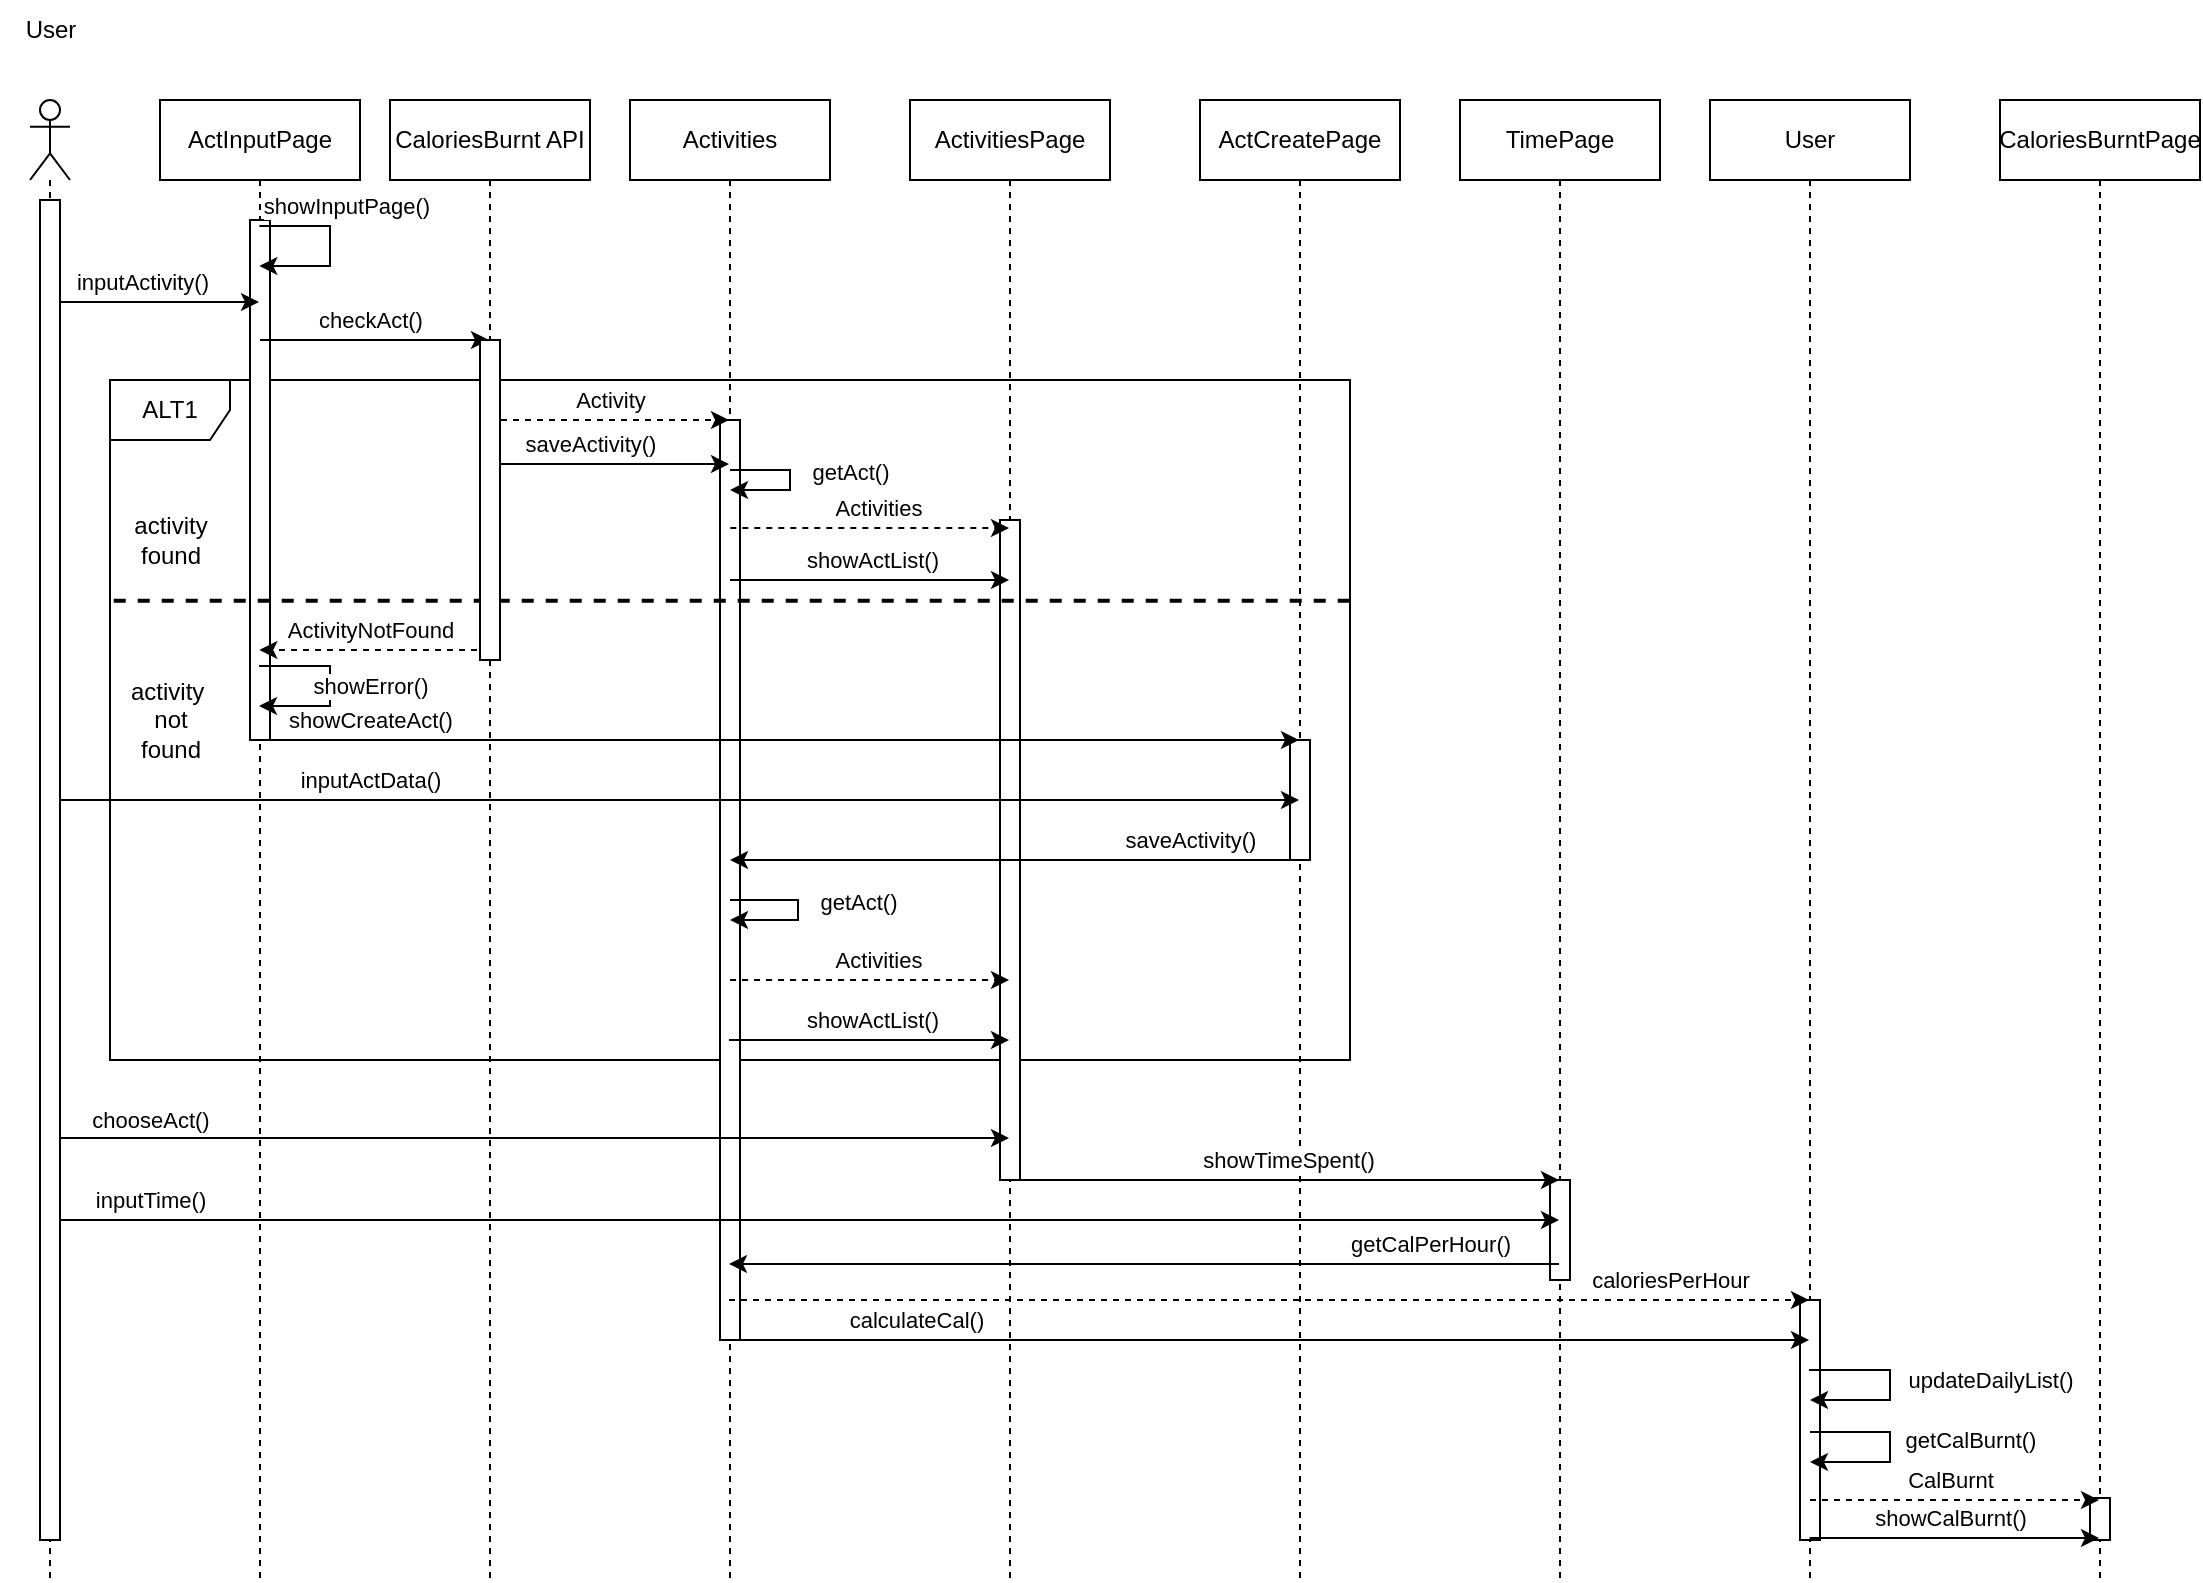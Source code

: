 <mxfile version="20.8.16" type="device"><diagram name="Σελίδα-1" id="KsDhF08YEf31qekTnBba"><mxGraphModel dx="1418" dy="2482" grid="1" gridSize="10" guides="1" tooltips="1" connect="1" arrows="1" fold="1" page="1" pageScale="1" pageWidth="1169" pageHeight="1654" math="0" shadow="0"><root><mxCell id="0"/><mxCell id="1" parent="0"/><mxCell id="QZIYZ3LYBsorocGyn5Lz-6" value="" style="shape=umlLifeline;perimeter=lifelinePerimeter;whiteSpace=wrap;html=1;container=1;dropTarget=0;collapsible=0;recursiveResize=0;outlineConnect=0;portConstraint=eastwest;newEdgeStyle={&quot;edgeStyle&quot;:&quot;elbowEdgeStyle&quot;,&quot;elbow&quot;:&quot;vertical&quot;,&quot;curved&quot;:0,&quot;rounded&quot;:0};participant=umlBoundary;" parent="1" vertex="1"><mxGeometry x="680" y="-160" width="50" height="740" as="geometry"/></mxCell><mxCell id="oDhjcNAifVPZRjG-flej-4" value="" style="html=1;points=[];perimeter=orthogonalPerimeter;" parent="1" vertex="1"><mxGeometry x="700" y="160" width="10" height="60" as="geometry"/></mxCell><mxCell id="QZIYZ3LYBsorocGyn5Lz-31" value="ALT1" style="shape=umlFrame;whiteSpace=wrap;html=1;pointerEvents=0;" parent="1" vertex="1"><mxGeometry x="110" y="-20" width="620" height="340" as="geometry"/></mxCell><mxCell id="QZIYZ3LYBsorocGyn5Lz-8" value="" style="shape=umlLifeline;perimeter=lifelinePerimeter;whiteSpace=wrap;html=1;container=1;dropTarget=0;collapsible=0;recursiveResize=0;outlineConnect=0;portConstraint=eastwest;newEdgeStyle={&quot;edgeStyle&quot;:&quot;elbowEdgeStyle&quot;,&quot;elbow&quot;:&quot;vertical&quot;,&quot;curved&quot;:0,&quot;rounded&quot;:0};participant=umlEntity;" parent="1" vertex="1"><mxGeometry x="400" y="-160" width="40" height="680" as="geometry"/></mxCell><mxCell id="QZIYZ3LYBsorocGyn5Lz-7" value="" style="shape=umlLifeline;perimeter=lifelinePerimeter;whiteSpace=wrap;html=1;container=1;dropTarget=0;collapsible=0;recursiveResize=0;outlineConnect=0;portConstraint=eastwest;newEdgeStyle={&quot;edgeStyle&quot;:&quot;elbowEdgeStyle&quot;,&quot;elbow&quot;:&quot;vertical&quot;,&quot;curved&quot;:0,&quot;rounded&quot;:0};participant=umlEntity;" parent="1" vertex="1"><mxGeometry x="280" y="-160" width="40" height="680" as="geometry"/></mxCell><mxCell id="QZIYZ3LYBsorocGyn5Lz-1" value="" style="shape=umlLifeline;perimeter=lifelinePerimeter;whiteSpace=wrap;html=1;container=1;dropTarget=0;collapsible=0;recursiveResize=0;outlineConnect=0;portConstraint=eastwest;newEdgeStyle={&quot;edgeStyle&quot;:&quot;elbowEdgeStyle&quot;,&quot;elbow&quot;:&quot;vertical&quot;,&quot;curved&quot;:0,&quot;rounded&quot;:0};participant=umlActor;" parent="1" vertex="1"><mxGeometry x="70" y="-160" width="20" height="740" as="geometry"/></mxCell><mxCell id="QZIYZ3LYBsorocGyn5Lz-2" value="" style="shape=umlLifeline;perimeter=lifelinePerimeter;whiteSpace=wrap;html=1;container=1;dropTarget=0;collapsible=0;recursiveResize=0;outlineConnect=0;portConstraint=eastwest;newEdgeStyle={&quot;edgeStyle&quot;:&quot;elbowEdgeStyle&quot;,&quot;elbow&quot;:&quot;vertical&quot;,&quot;curved&quot;:0,&quot;rounded&quot;:0};participant=umlBoundary;" parent="1" vertex="1"><mxGeometry x="160" y="-160" width="50" height="740" as="geometry"/></mxCell><mxCell id="QZIYZ3LYBsorocGyn5Lz-3" value="" style="shape=umlLifeline;perimeter=lifelinePerimeter;whiteSpace=wrap;html=1;container=1;dropTarget=0;collapsible=0;recursiveResize=0;outlineConnect=0;portConstraint=eastwest;newEdgeStyle={&quot;edgeStyle&quot;:&quot;elbowEdgeStyle&quot;,&quot;elbow&quot;:&quot;vertical&quot;,&quot;curved&quot;:0,&quot;rounded&quot;:0};participant=umlBoundary;" parent="1" vertex="1"><mxGeometry x="535" y="-160" width="50" height="740" as="geometry"/></mxCell><mxCell id="QZIYZ3LYBsorocGyn5Lz-4" value="" style="shape=umlLifeline;perimeter=lifelinePerimeter;whiteSpace=wrap;html=1;container=1;dropTarget=0;collapsible=0;recursiveResize=0;outlineConnect=0;portConstraint=eastwest;newEdgeStyle={&quot;edgeStyle&quot;:&quot;elbowEdgeStyle&quot;,&quot;elbow&quot;:&quot;vertical&quot;,&quot;curved&quot;:0,&quot;rounded&quot;:0};participant=umlBoundary;" parent="1" vertex="1"><mxGeometry x="810" y="-160" width="50" height="740" as="geometry"/></mxCell><mxCell id="QZIYZ3LYBsorocGyn5Lz-5" value="" style="shape=umlLifeline;perimeter=lifelinePerimeter;whiteSpace=wrap;html=1;container=1;dropTarget=0;collapsible=0;recursiveResize=0;outlineConnect=0;portConstraint=eastwest;newEdgeStyle={&quot;edgeStyle&quot;:&quot;elbowEdgeStyle&quot;,&quot;elbow&quot;:&quot;vertical&quot;,&quot;curved&quot;:0,&quot;rounded&quot;:0};participant=umlBoundary;" parent="1" vertex="1"><mxGeometry x="1080" y="-160" width="50" height="740" as="geometry"/></mxCell><mxCell id="QZIYZ3LYBsorocGyn5Lz-9" value="" style="shape=umlLifeline;perimeter=lifelinePerimeter;whiteSpace=wrap;html=1;container=1;dropTarget=0;collapsible=0;recursiveResize=0;outlineConnect=0;portConstraint=eastwest;newEdgeStyle={&quot;edgeStyle&quot;:&quot;elbowEdgeStyle&quot;,&quot;elbow&quot;:&quot;vertical&quot;,&quot;curved&quot;:0,&quot;rounded&quot;:0};participant=umlEntity;" parent="1" vertex="1"><mxGeometry x="940" y="-160" width="40" height="740" as="geometry"/></mxCell><mxCell id="Z3V1piuWUwUID0gFEobf-30" value="" style="shape=umlLifeline;perimeter=lifelinePerimeter;whiteSpace=wrap;html=1;container=1;dropTarget=0;collapsible=0;recursiveResize=0;outlineConnect=0;portConstraint=eastwest;newEdgeStyle={&quot;edgeStyle&quot;:&quot;elbowEdgeStyle&quot;,&quot;elbow&quot;:&quot;vertical&quot;,&quot;curved&quot;:0,&quot;rounded&quot;:0};participant=umlEntity;" parent="1" vertex="1"><mxGeometry x="400" y="-160" width="40" height="740" as="geometry"/></mxCell><mxCell id="Z3V1piuWUwUID0gFEobf-31" value="" style="shape=umlLifeline;perimeter=lifelinePerimeter;whiteSpace=wrap;html=1;container=1;dropTarget=0;collapsible=0;recursiveResize=0;outlineConnect=0;portConstraint=eastwest;newEdgeStyle={&quot;edgeStyle&quot;:&quot;elbowEdgeStyle&quot;,&quot;elbow&quot;:&quot;vertical&quot;,&quot;curved&quot;:0,&quot;rounded&quot;:0};participant=umlEntity;" parent="1" vertex="1"><mxGeometry x="280" y="-160" width="40" height="740" as="geometry"/></mxCell><mxCell id="Z3V1piuWUwUID0gFEobf-22" value="" style="html=1;points=[];perimeter=orthogonalPerimeter;" parent="1" vertex="1"><mxGeometry x="180" y="-100" width="10" height="260" as="geometry"/></mxCell><mxCell id="Z3V1piuWUwUID0gFEobf-25" value="" style="html=1;points=[];perimeter=orthogonalPerimeter;" parent="1" vertex="1"><mxGeometry x="415" width="10" height="460" as="geometry"/></mxCell><mxCell id="Z3V1piuWUwUID0gFEobf-26" value="" style="html=1;points=[];perimeter=orthogonalPerimeter;" parent="1" vertex="1"><mxGeometry x="555" y="50" width="10" height="330" as="geometry"/></mxCell><mxCell id="Z3V1piuWUwUID0gFEobf-27" value="" style="html=1;points=[];perimeter=orthogonalPerimeter;" parent="1" vertex="1"><mxGeometry x="830" y="380" width="10" height="50" as="geometry"/></mxCell><mxCell id="Z3V1piuWUwUID0gFEobf-28" value="" style="html=1;points=[];perimeter=orthogonalPerimeter;" parent="1" vertex="1"><mxGeometry x="955" y="440" width="10" height="120" as="geometry"/></mxCell><mxCell id="Z3V1piuWUwUID0gFEobf-29" value="" style="html=1;points=[];perimeter=orthogonalPerimeter;" parent="1" vertex="1"><mxGeometry x="1100" y="539" width="10" height="21" as="geometry"/></mxCell><mxCell id="QZIYZ3LYBsorocGyn5Lz-19" value="showInputPage()" style="endArrow=classic;html=1;rounded=0;" parent="1" edge="1"><mxGeometry x="-0.282" y="14" width="50" height="50" relative="1" as="geometry"><mxPoint x="184.667" y="-97" as="sourcePoint"/><mxPoint x="184.667" y="-77" as="targetPoint"/><Array as="points"><mxPoint x="220" y="-97"/><mxPoint x="220" y="-77"/></Array><mxPoint x="11" y="4" as="offset"/></mxGeometry></mxCell><mxCell id="QZIYZ3LYBsorocGyn5Lz-21" value="inputActivity()" style="endArrow=classic;html=1;rounded=0;" parent="1" edge="1"><mxGeometry x="-0.122" y="10" width="50" height="50" relative="1" as="geometry"><mxPoint x="80.167" y="-59" as="sourcePoint"/><mxPoint x="184.5" y="-59" as="targetPoint"/><Array as="points"><mxPoint x="160" y="-59"/></Array><mxPoint as="offset"/></mxGeometry></mxCell><mxCell id="QZIYZ3LYBsorocGyn5Lz-24" value="saveActivity()" style="endArrow=classic;html=1;rounded=0;" parent="1" edge="1"><mxGeometry x="-0.158" y="10" width="50" height="50" relative="1" as="geometry"><mxPoint x="299.5" y="22" as="sourcePoint"/><mxPoint x="419.5" y="22" as="targetPoint"/><Array as="points"><mxPoint x="300" y="22"/></Array><mxPoint as="offset"/></mxGeometry></mxCell><mxCell id="QZIYZ3LYBsorocGyn5Lz-25" value="Activities" style="endArrow=classic;html=1;rounded=0;dashed=1;" parent="1" edge="1"><mxGeometry x="0.052" y="10" width="50" height="50" relative="1" as="geometry"><mxPoint x="420.167" y="54" as="sourcePoint"/><mxPoint x="559.5" y="54" as="targetPoint"/><Array as="points"><mxPoint x="488" y="54"/></Array><mxPoint as="offset"/></mxGeometry></mxCell><mxCell id="QZIYZ3LYBsorocGyn5Lz-26" value="showError()" style="endArrow=classic;html=1;rounded=0;" parent="1" edge="1"><mxGeometry y="20" width="50" height="50" relative="1" as="geometry"><mxPoint x="184.5" y="123" as="sourcePoint"/><mxPoint x="184.5" y="143" as="targetPoint"/><Array as="points"><mxPoint x="220" y="123"/><mxPoint x="220" y="143"/></Array><mxPoint as="offset"/></mxGeometry></mxCell><mxCell id="QZIYZ3LYBsorocGyn5Lz-27" value="showCreateAct()" style="endArrow=classic;html=1;rounded=0;" parent="1" source="QZIYZ3LYBsorocGyn5Lz-2" target="QZIYZ3LYBsorocGyn5Lz-6" edge="1"><mxGeometry x="-0.788" y="10" width="50" height="50" relative="1" as="geometry"><mxPoint x="400" y="80" as="sourcePoint"/><mxPoint x="450" y="30" as="targetPoint"/><Array as="points"><mxPoint x="420" y="160"/></Array><mxPoint as="offset"/></mxGeometry></mxCell><mxCell id="QZIYZ3LYBsorocGyn5Lz-28" value="inputActData()" style="endArrow=classic;html=1;rounded=0;" parent="1" source="QZIYZ3LYBsorocGyn5Lz-1" target="QZIYZ3LYBsorocGyn5Lz-6" edge="1"><mxGeometry x="-0.488" y="10" width="50" height="50" relative="1" as="geometry"><mxPoint x="340" y="80" as="sourcePoint"/><mxPoint x="390" y="30" as="targetPoint"/><Array as="points"><mxPoint x="370" y="190"/></Array><mxPoint as="offset"/></mxGeometry></mxCell><mxCell id="QZIYZ3LYBsorocGyn5Lz-29" value="saveActivity()" style="endArrow=classic;html=1;rounded=0;" parent="1" source="QZIYZ3LYBsorocGyn5Lz-6" target="QZIYZ3LYBsorocGyn5Lz-8" edge="1"><mxGeometry x="-0.617" y="-10" width="50" height="50" relative="1" as="geometry"><mxPoint x="340" y="80" as="sourcePoint"/><mxPoint x="390" y="30" as="targetPoint"/><Array as="points"><mxPoint x="530" y="220"/></Array><mxPoint as="offset"/></mxGeometry></mxCell><mxCell id="QZIYZ3LYBsorocGyn5Lz-30" value="Activities" style="endArrow=classic;html=1;rounded=0;dashed=1;" parent="1" edge="1"><mxGeometry x="0.052" y="10" width="50" height="50" relative="1" as="geometry"><mxPoint x="420.024" y="280" as="sourcePoint"/><mxPoint x="559.5" y="280" as="targetPoint"/><Array as="points"><mxPoint x="450" y="280"/></Array><mxPoint as="offset"/></mxGeometry></mxCell><mxCell id="QZIYZ3LYBsorocGyn5Lz-32" value="activity&lt;br&gt;found" style="text;html=1;align=center;verticalAlign=middle;resizable=0;points=[];autosize=1;strokeColor=none;fillColor=none;" parent="1" vertex="1"><mxGeometry x="110" y="40" width="60" height="40" as="geometry"/></mxCell><mxCell id="QZIYZ3LYBsorocGyn5Lz-34" value="activity&amp;nbsp;&lt;br&gt;not&lt;br&gt;found" style="text;html=1;align=center;verticalAlign=middle;resizable=0;points=[];autosize=1;strokeColor=none;fillColor=none;" parent="1" vertex="1"><mxGeometry x="110" y="120" width="60" height="60" as="geometry"/></mxCell><mxCell id="QZIYZ3LYBsorocGyn5Lz-38" value="showTimeSpent()" style="endArrow=classic;html=1;rounded=0;" parent="1" edge="1"><mxGeometry x="0.003" y="10" width="50" height="50" relative="1" as="geometry"><mxPoint x="560.024" y="380" as="sourcePoint"/><mxPoint x="834.5" y="380" as="targetPoint"/><Array as="points"><mxPoint x="640" y="380"/></Array><mxPoint x="1" as="offset"/></mxGeometry></mxCell><mxCell id="QZIYZ3LYBsorocGyn5Lz-39" value="inputTime()" style="endArrow=classic;html=1;rounded=0;" parent="1" edge="1"><mxGeometry x="-0.868" y="10" width="50" height="50" relative="1" as="geometry"><mxPoint x="80.024" y="400" as="sourcePoint"/><mxPoint x="834.5" y="400" as="targetPoint"/><Array as="points"><mxPoint x="440" y="400"/></Array><mxPoint as="offset"/></mxGeometry></mxCell><mxCell id="QZIYZ3LYBsorocGyn5Lz-40" value="calculateCal()" style="endArrow=classic;html=1;rounded=0;" parent="1" edge="1" target="QZIYZ3LYBsorocGyn5Lz-9" source="Z3V1piuWUwUID0gFEobf-30"><mxGeometry x="-0.66" y="10" width="50" height="50" relative="1" as="geometry"><mxPoint x="834.667" y="447" as="sourcePoint"/><mxPoint x="834.667" y="457" as="targetPoint"/><Array as="points"><mxPoint x="640" y="460"/></Array><mxPoint x="1" as="offset"/></mxGeometry></mxCell><mxCell id="QZIYZ3LYBsorocGyn5Lz-43" value="chooseAct()" style="endArrow=classic;html=1;rounded=0;" parent="1" edge="1"><mxGeometry x="-0.791" y="9" width="50" height="50" relative="1" as="geometry"><mxPoint x="80.024" y="359" as="sourcePoint"/><mxPoint x="559.5" y="359" as="targetPoint"/><Array as="points"><mxPoint x="300" y="359"/></Array><mxPoint as="offset"/></mxGeometry></mxCell><mxCell id="65j7R0SpNHJ1hAa1SZ_v-1" value="User" style="text;html=1;align=center;verticalAlign=middle;resizable=0;points=[];autosize=1;strokeColor=none;fillColor=none;" parent="1" vertex="1"><mxGeometry x="55" y="-210" width="50" height="30" as="geometry"/></mxCell><mxCell id="Z3V1piuWUwUID0gFEobf-5" value="getAct()" style="endArrow=classic;html=1;rounded=0;" parent="1" edge="1"><mxGeometry x="-0.114" y="30" width="50" height="50" relative="1" as="geometry"><mxPoint x="420.024" y="25" as="sourcePoint"/><mxPoint x="420.024" y="35" as="targetPoint"/><Array as="points"><mxPoint x="450" y="25"/><mxPoint x="450" y="35"/></Array><mxPoint as="offset"/></mxGeometry></mxCell><mxCell id="Z3V1piuWUwUID0gFEobf-6" value="getAct()" style="endArrow=classic;html=1;rounded=0;" parent="1" source="QZIYZ3LYBsorocGyn5Lz-8" target="QZIYZ3LYBsorocGyn5Lz-8" edge="1"><mxGeometry x="-0.114" y="30" width="50" height="50" relative="1" as="geometry"><mxPoint x="424.024" y="240" as="sourcePoint"/><mxPoint x="424.024" y="250" as="targetPoint"/><Array as="points"><mxPoint x="454" y="240"/><mxPoint x="454" y="250"/></Array><mxPoint as="offset"/></mxGeometry></mxCell><mxCell id="Z3V1piuWUwUID0gFEobf-7" value="showActList()" style="endArrow=classic;html=1;rounded=0;" parent="1" edge="1"><mxGeometry x="0.007" y="10" width="50" height="50" relative="1" as="geometry"><mxPoint x="419.5" y="310" as="sourcePoint"/><mxPoint x="559.5" y="310" as="targetPoint"/><Array as="points"><mxPoint x="510" y="310"/></Array><mxPoint x="1" as="offset"/></mxGeometry></mxCell><mxCell id="Z3V1piuWUwUID0gFEobf-8" value="showActList()" style="endArrow=classic;html=1;rounded=0;" parent="1" source="Z3V1piuWUwUID0gFEobf-30" target="QZIYZ3LYBsorocGyn5Lz-3" edge="1"><mxGeometry x="0.007" y="10" width="50" height="50" relative="1" as="geometry"><mxPoint x="561.167" y="80" as="sourcePoint"/><mxPoint x="561.167" y="90" as="targetPoint"/><Array as="points"><mxPoint x="510" y="80"/></Array><mxPoint x="1" as="offset"/></mxGeometry></mxCell><mxCell id="Z3V1piuWUwUID0gFEobf-10" value="showCalBurnt()" style="endArrow=classic;html=1;rounded=0;" parent="1" edge="1"><mxGeometry x="-0.029" y="10" width="50" height="50" relative="1" as="geometry"><mxPoint x="959.81" y="559" as="sourcePoint"/><mxPoint x="1104.5" y="559" as="targetPoint"/><Array as="points"><mxPoint x="1050" y="559"/></Array><mxPoint as="offset"/></mxGeometry></mxCell><mxCell id="Z3V1piuWUwUID0gFEobf-11" value="ActInputPage" style="shape=umlLifeline;perimeter=lifelinePerimeter;whiteSpace=wrap;html=1;container=1;collapsible=0;recursiveResize=0;outlineConnect=0;" parent="1" vertex="1"><mxGeometry x="135" y="-160" width="100" height="50" as="geometry"/></mxCell><mxCell id="Z3V1piuWUwUID0gFEobf-12" value="CaloriesBurnt API" style="shape=umlLifeline;perimeter=lifelinePerimeter;whiteSpace=wrap;html=1;container=1;collapsible=0;recursiveResize=0;outlineConnect=0;" parent="1" vertex="1"><mxGeometry x="250" y="-160" width="100" height="50" as="geometry"/></mxCell><mxCell id="Z3V1piuWUwUID0gFEobf-13" value="Activities" style="shape=umlLifeline;perimeter=lifelinePerimeter;whiteSpace=wrap;html=1;container=1;collapsible=0;recursiveResize=0;outlineConnect=0;" parent="1" vertex="1"><mxGeometry x="370" y="-160" width="100" height="50" as="geometry"/></mxCell><mxCell id="Z3V1piuWUwUID0gFEobf-14" value="ActivitiesPage" style="shape=umlLifeline;perimeter=lifelinePerimeter;whiteSpace=wrap;html=1;container=1;collapsible=0;recursiveResize=0;outlineConnect=0;" parent="1" vertex="1"><mxGeometry x="510" y="-160" width="100" height="50" as="geometry"/></mxCell><mxCell id="Z3V1piuWUwUID0gFEobf-15" value="ActCreatePage" style="shape=umlLifeline;perimeter=lifelinePerimeter;whiteSpace=wrap;html=1;container=1;collapsible=0;recursiveResize=0;outlineConnect=0;" parent="1" vertex="1"><mxGeometry x="655" y="-160" width="100" height="50" as="geometry"/></mxCell><mxCell id="Z3V1piuWUwUID0gFEobf-16" value="User" style="shape=umlLifeline;perimeter=lifelinePerimeter;whiteSpace=wrap;html=1;container=1;collapsible=0;recursiveResize=0;outlineConnect=0;" parent="1" vertex="1"><mxGeometry x="910" y="-160" width="100" height="50" as="geometry"/></mxCell><mxCell id="Z3V1piuWUwUID0gFEobf-17" value="TimePage" style="shape=umlLifeline;perimeter=lifelinePerimeter;whiteSpace=wrap;html=1;container=1;collapsible=0;recursiveResize=0;outlineConnect=0;" parent="1" vertex="1"><mxGeometry x="785" y="-160" width="100" height="50" as="geometry"/></mxCell><mxCell id="Z3V1piuWUwUID0gFEobf-18" value="CaloriesBurntPage" style="shape=umlLifeline;perimeter=lifelinePerimeter;whiteSpace=wrap;html=1;container=1;collapsible=0;recursiveResize=0;outlineConnect=0;" parent="1" vertex="1"><mxGeometry x="1055" y="-160" width="100" height="50" as="geometry"/></mxCell><mxCell id="Z3V1piuWUwUID0gFEobf-21" value="" style="html=1;points=[];perimeter=orthogonalPerimeter;" parent="1" vertex="1"><mxGeometry x="75" y="-110" width="10" height="670" as="geometry"/></mxCell><mxCell id="k6cHiU7ADm3e1CIxDsZa-1" value="" style="endArrow=none;dashed=1;html=1;rounded=0;exitX=0.003;exitY=0.348;exitDx=0;exitDy=0;exitPerimeter=0;entryX=1.003;entryY=0.348;entryDx=0;entryDy=0;entryPerimeter=0;strokeWidth=2;" parent="1" edge="1"><mxGeometry width="50" height="50" relative="1" as="geometry"><mxPoint x="111.86" y="90.32" as="sourcePoint"/><mxPoint x="731.86" y="90.32" as="targetPoint"/></mxGeometry></mxCell><mxCell id="oDhjcNAifVPZRjG-flej-1" value="checkAct()" style="endArrow=classic;html=1;rounded=0;" parent="1" source="QZIYZ3LYBsorocGyn5Lz-2" target="Z3V1piuWUwUID0gFEobf-31" edge="1"><mxGeometry x="-0.036" y="10" width="50" height="50" relative="1" as="geometry"><mxPoint x="230" y="-30" as="sourcePoint"/><mxPoint x="280" y="-80" as="targetPoint"/><Array as="points"><mxPoint x="250" y="-40"/></Array><mxPoint as="offset"/></mxGeometry></mxCell><mxCell id="oDhjcNAifVPZRjG-flej-2" value="Activity" style="endArrow=classic;html=1;rounded=0;dashed=1;" parent="1" edge="1" target="Z3V1piuWUwUID0gFEobf-30"><mxGeometry x="0.008" y="10" width="50" height="50" relative="1" as="geometry"><mxPoint x="299.5" as="sourcePoint"/><mxPoint x="184.667" as="targetPoint"/><Array as="points"><mxPoint x="340"/></Array><mxPoint as="offset"/></mxGeometry></mxCell><mxCell id="oDhjcNAifVPZRjG-flej-3" value="ActivityNotFound" style="endArrow=classic;html=1;rounded=0;dashed=1;" parent="1" edge="1"><mxGeometry x="0.036" y="-10" width="50" height="50" relative="1" as="geometry"><mxPoint x="299.5" y="115" as="sourcePoint"/><mxPoint x="184.667" y="115" as="targetPoint"/><Array as="points"><mxPoint x="260" y="115"/></Array><mxPoint as="offset"/></mxGeometry></mxCell><mxCell id="oDhjcNAifVPZRjG-flej-5" value="getCalPerHour()" style="endArrow=classic;html=1;rounded=0;" parent="1" edge="1"><mxGeometry x="-0.689" y="-10" width="50" height="50" relative="1" as="geometry"><mxPoint x="834.5" y="422" as="sourcePoint"/><mxPoint x="419.5" y="422" as="targetPoint"/><Array as="points"><mxPoint x="640" y="422"/></Array><mxPoint as="offset"/></mxGeometry></mxCell><mxCell id="oDhjcNAifVPZRjG-flej-6" value="caloriesPerHour" style="endArrow=classic;html=1;rounded=0;dashed=1;" parent="1" edge="1" target="QZIYZ3LYBsorocGyn5Lz-9"><mxGeometry x="0.743" y="10" width="50" height="50" relative="1" as="geometry"><mxPoint x="419.5" y="440" as="sourcePoint"/><mxPoint x="834.5" y="440" as="targetPoint"/><Array as="points"><mxPoint x="630" y="440"/></Array><mxPoint as="offset"/></mxGeometry></mxCell><mxCell id="H9_dWb3wOF9xLdJHo6XE-1" value="" style="html=1;points=[];perimeter=orthogonalPerimeter;" vertex="1" parent="1"><mxGeometry x="295" y="-40" width="10" height="160" as="geometry"/></mxCell><mxCell id="H9_dWb3wOF9xLdJHo6XE-2" value="updateDailyList()" style="endArrow=classic;html=1;rounded=0;" edge="1" parent="1" target="QZIYZ3LYBsorocGyn5Lz-9"><mxGeometry x="-0.049" y="50" width="50" height="50" relative="1" as="geometry"><mxPoint x="959.5" y="475" as="sourcePoint"/><mxPoint x="959.5" y="535" as="targetPoint"/><Array as="points"><mxPoint x="1000" y="475"/><mxPoint x="1000" y="490"/></Array><mxPoint as="offset"/></mxGeometry></mxCell><mxCell id="H9_dWb3wOF9xLdJHo6XE-3" value="getCalBurnt()" style="endArrow=classic;html=1;rounded=0;" edge="1" parent="1" source="QZIYZ3LYBsorocGyn5Lz-9" target="QZIYZ3LYBsorocGyn5Lz-9"><mxGeometry x="-0.073" y="40" width="50" height="50" relative="1" as="geometry"><mxPoint x="959.5" y="506" as="sourcePoint"/><mxPoint x="959.81" y="521" as="targetPoint"/><Array as="points"><mxPoint x="1000" y="506"/><mxPoint x="1000" y="521"/></Array><mxPoint as="offset"/></mxGeometry></mxCell><mxCell id="H9_dWb3wOF9xLdJHo6XE-4" value="CalBurnt" style="endArrow=classic;html=1;rounded=0;dashed=1;" edge="1" parent="1" source="QZIYZ3LYBsorocGyn5Lz-9" target="QZIYZ3LYBsorocGyn5Lz-5"><mxGeometry x="-0.03" y="10" width="50" height="50" relative="1" as="geometry"><mxPoint x="1020" y="580" as="sourcePoint"/><mxPoint x="1070" y="530" as="targetPoint"/><Array as="points"><mxPoint x="1030" y="540"/></Array><mxPoint as="offset"/></mxGeometry></mxCell></root></mxGraphModel></diagram></mxfile>